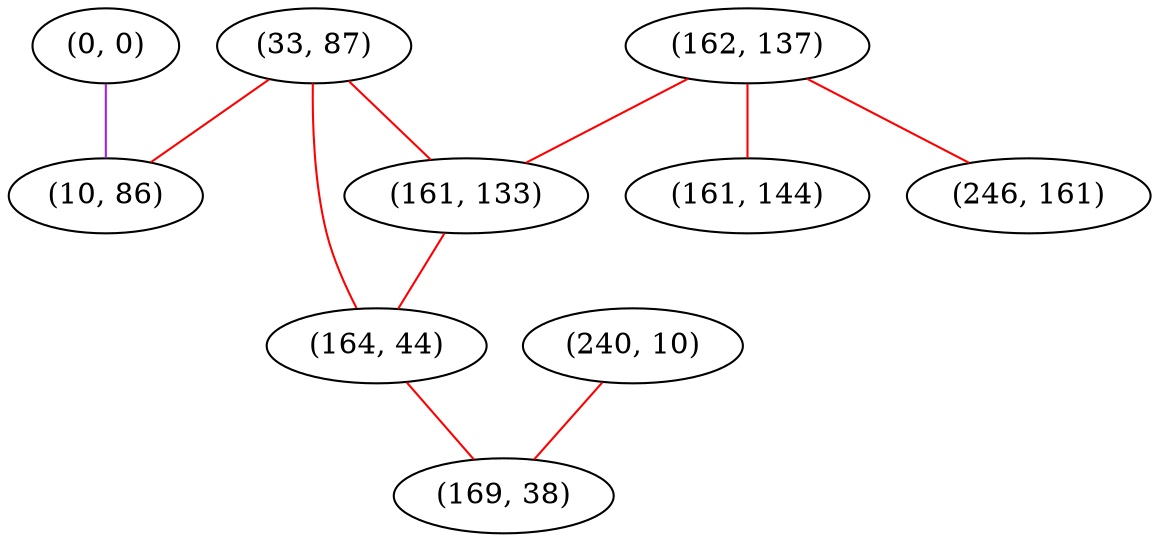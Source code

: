 graph "" {
"(0, 0)";
"(240, 10)";
"(162, 137)";
"(33, 87)";
"(161, 144)";
"(161, 133)";
"(164, 44)";
"(246, 161)";
"(10, 86)";
"(169, 38)";
"(0, 0)" -- "(10, 86)"  [color=purple, key=0, weight=4];
"(240, 10)" -- "(169, 38)"  [color=red, key=0, weight=1];
"(162, 137)" -- "(161, 133)"  [color=red, key=0, weight=1];
"(162, 137)" -- "(161, 144)"  [color=red, key=0, weight=1];
"(162, 137)" -- "(246, 161)"  [color=red, key=0, weight=1];
"(33, 87)" -- "(161, 133)"  [color=red, key=0, weight=1];
"(33, 87)" -- "(10, 86)"  [color=red, key=0, weight=1];
"(33, 87)" -- "(164, 44)"  [color=red, key=0, weight=1];
"(161, 133)" -- "(164, 44)"  [color=red, key=0, weight=1];
"(164, 44)" -- "(169, 38)"  [color=red, key=0, weight=1];
}
